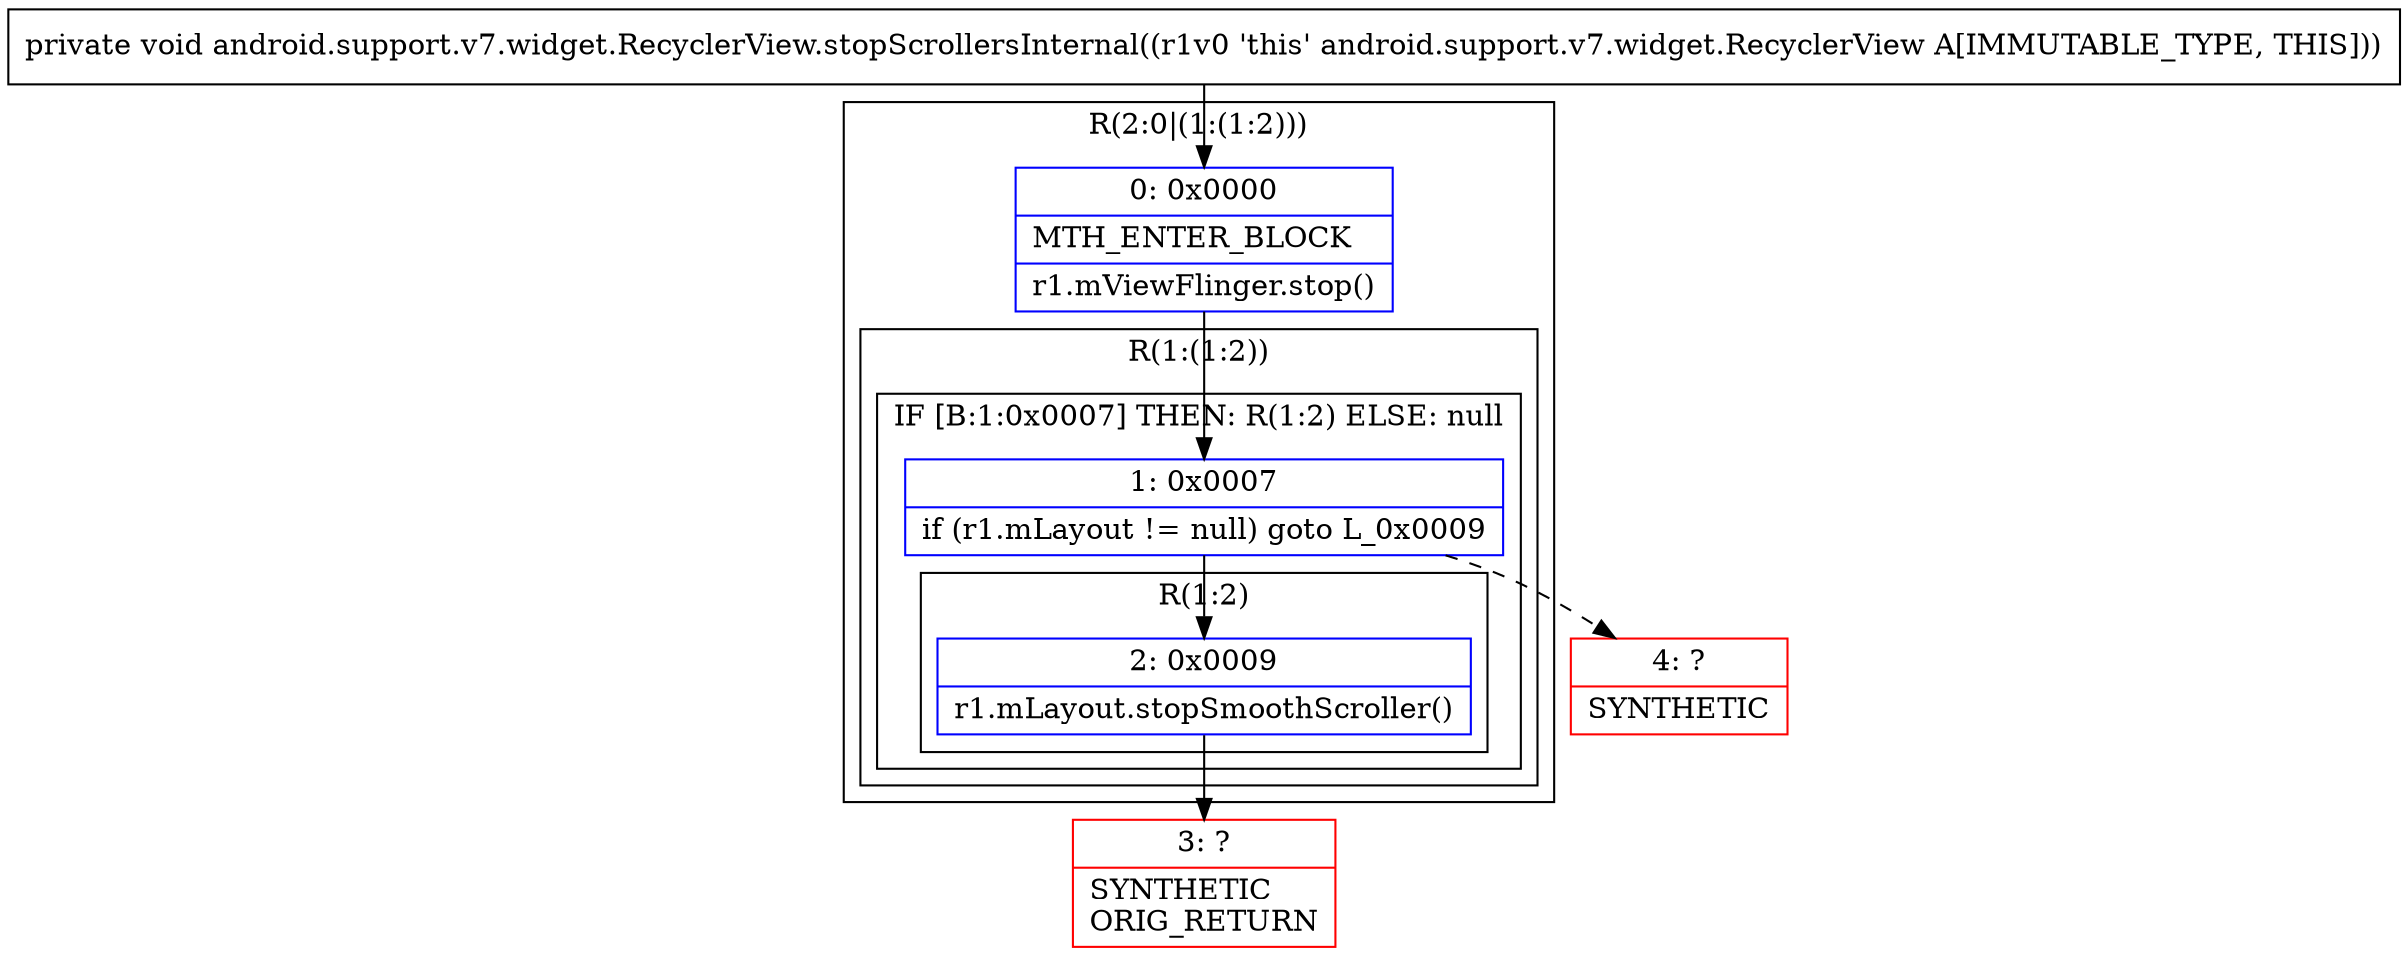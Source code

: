 digraph "CFG forandroid.support.v7.widget.RecyclerView.stopScrollersInternal()V" {
subgraph cluster_Region_1607197581 {
label = "R(2:0|(1:(1:2)))";
node [shape=record,color=blue];
Node_0 [shape=record,label="{0\:\ 0x0000|MTH_ENTER_BLOCK\l|r1.mViewFlinger.stop()\l}"];
subgraph cluster_Region_2025020912 {
label = "R(1:(1:2))";
node [shape=record,color=blue];
subgraph cluster_IfRegion_807144005 {
label = "IF [B:1:0x0007] THEN: R(1:2) ELSE: null";
node [shape=record,color=blue];
Node_1 [shape=record,label="{1\:\ 0x0007|if (r1.mLayout != null) goto L_0x0009\l}"];
subgraph cluster_Region_1519754493 {
label = "R(1:2)";
node [shape=record,color=blue];
Node_2 [shape=record,label="{2\:\ 0x0009|r1.mLayout.stopSmoothScroller()\l}"];
}
}
}
}
Node_3 [shape=record,color=red,label="{3\:\ ?|SYNTHETIC\lORIG_RETURN\l}"];
Node_4 [shape=record,color=red,label="{4\:\ ?|SYNTHETIC\l}"];
MethodNode[shape=record,label="{private void android.support.v7.widget.RecyclerView.stopScrollersInternal((r1v0 'this' android.support.v7.widget.RecyclerView A[IMMUTABLE_TYPE, THIS])) }"];
MethodNode -> Node_0;
Node_0 -> Node_1;
Node_1 -> Node_2;
Node_1 -> Node_4[style=dashed];
Node_2 -> Node_3;
}

